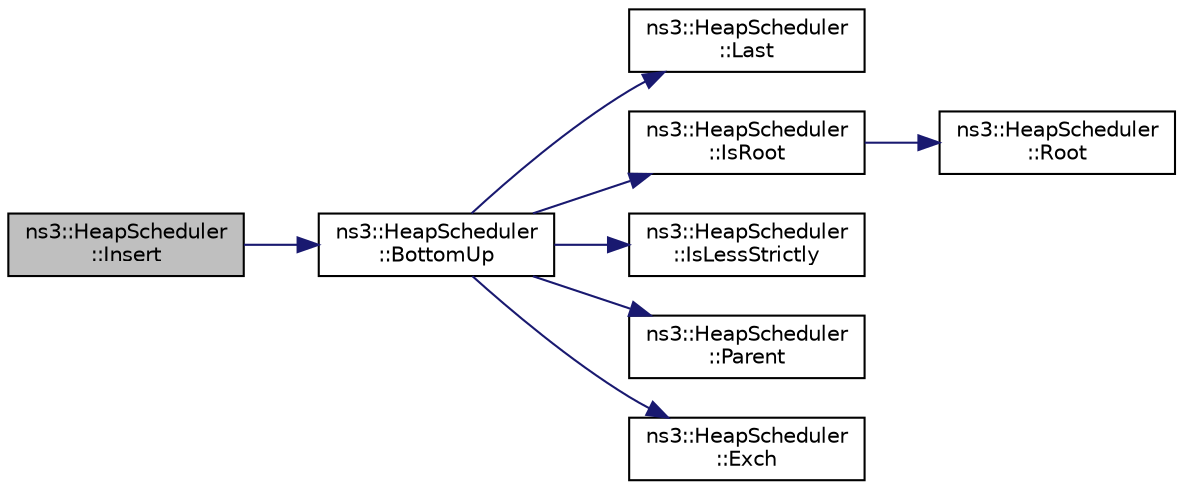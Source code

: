 digraph "ns3::HeapScheduler::Insert"
{
  edge [fontname="Helvetica",fontsize="10",labelfontname="Helvetica",labelfontsize="10"];
  node [fontname="Helvetica",fontsize="10",shape=record];
  rankdir="LR";
  Node1 [label="ns3::HeapScheduler\l::Insert",height=0.2,width=0.4,color="black", fillcolor="grey75", style="filled", fontcolor="black"];
  Node1 -> Node2 [color="midnightblue",fontsize="10",style="solid"];
  Node2 [label="ns3::HeapScheduler\l::BottomUp",height=0.2,width=0.4,color="black", fillcolor="white", style="filled",URL="$da/db2/classns3_1_1HeapScheduler.html#aee0e91bc6e951d1ad4a1425e9340164c"];
  Node2 -> Node3 [color="midnightblue",fontsize="10",style="solid"];
  Node3 [label="ns3::HeapScheduler\l::Last",height=0.2,width=0.4,color="black", fillcolor="white", style="filled",URL="$da/db2/classns3_1_1HeapScheduler.html#abb241faada46b0d23f7029177e1a91f3"];
  Node2 -> Node4 [color="midnightblue",fontsize="10",style="solid"];
  Node4 [label="ns3::HeapScheduler\l::IsRoot",height=0.2,width=0.4,color="black", fillcolor="white", style="filled",URL="$da/db2/classns3_1_1HeapScheduler.html#ad5876ca60bc62a5795bff24deb01c4fe"];
  Node4 -> Node5 [color="midnightblue",fontsize="10",style="solid"];
  Node5 [label="ns3::HeapScheduler\l::Root",height=0.2,width=0.4,color="black", fillcolor="white", style="filled",URL="$da/db2/classns3_1_1HeapScheduler.html#afed423f2a8e0e2a00d1d6b8449854505"];
  Node2 -> Node6 [color="midnightblue",fontsize="10",style="solid"];
  Node6 [label="ns3::HeapScheduler\l::IsLessStrictly",height=0.2,width=0.4,color="black", fillcolor="white", style="filled",URL="$da/db2/classns3_1_1HeapScheduler.html#a28140c577cfb8cac67a196420bdd469f"];
  Node2 -> Node7 [color="midnightblue",fontsize="10",style="solid"];
  Node7 [label="ns3::HeapScheduler\l::Parent",height=0.2,width=0.4,color="black", fillcolor="white", style="filled",URL="$da/db2/classns3_1_1HeapScheduler.html#a9f03652701d533d0d7aeebd9e8ee8540"];
  Node2 -> Node8 [color="midnightblue",fontsize="10",style="solid"];
  Node8 [label="ns3::HeapScheduler\l::Exch",height=0.2,width=0.4,color="black", fillcolor="white", style="filled",URL="$da/db2/classns3_1_1HeapScheduler.html#a0ae45a30345747a7c3e26bc1a5b5248c"];
}
